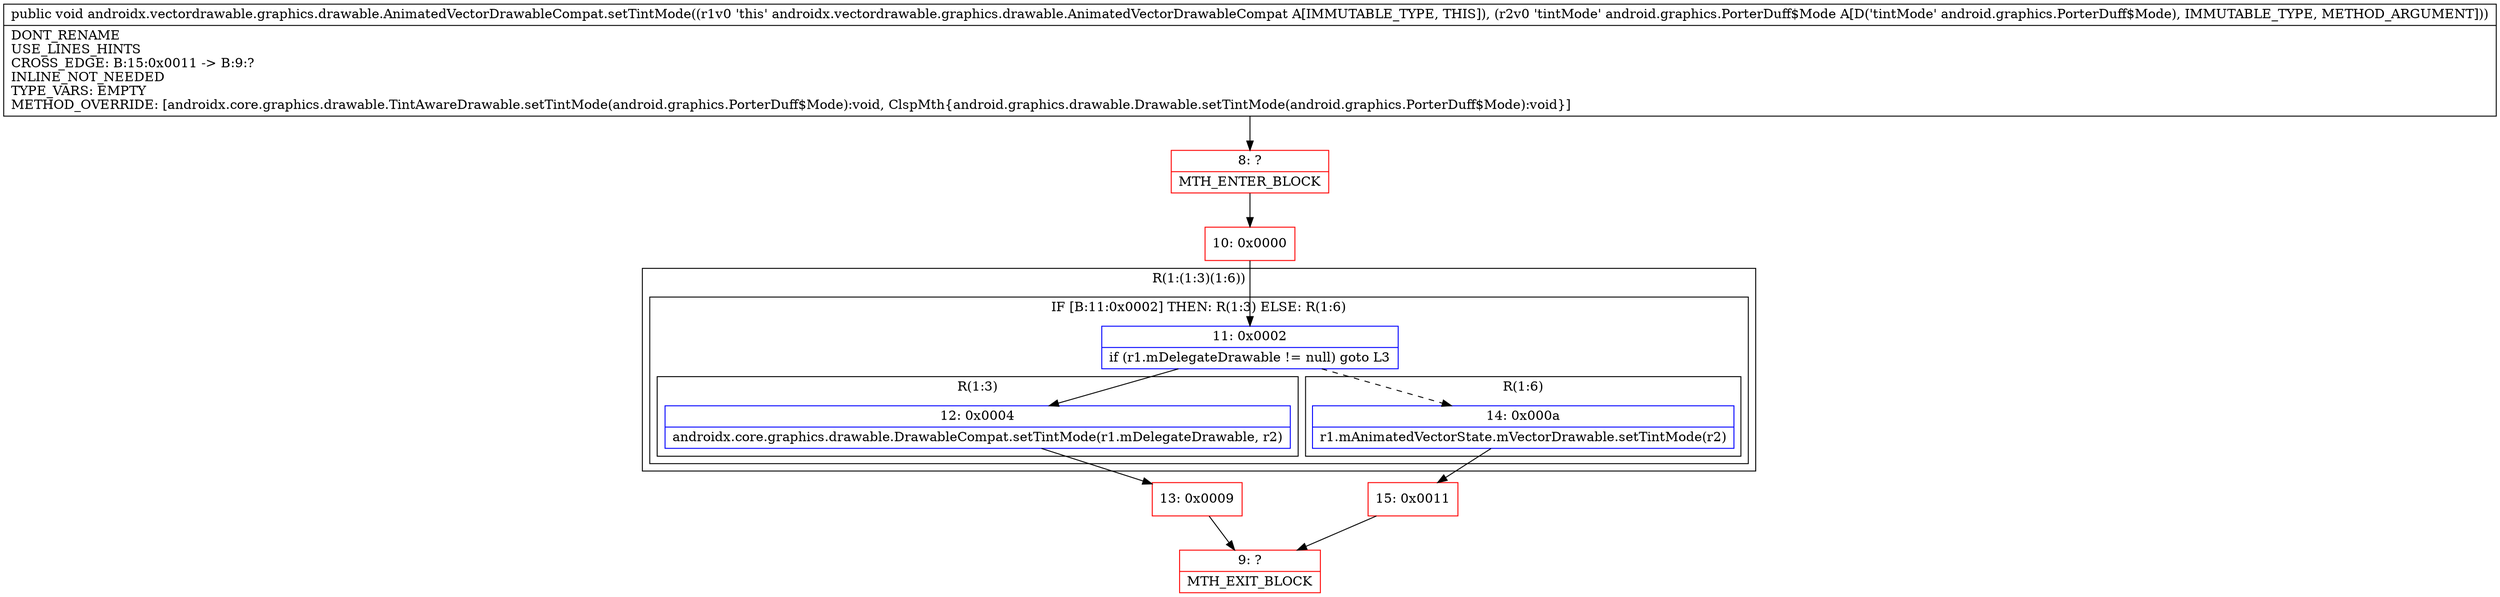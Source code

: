 digraph "CFG forandroidx.vectordrawable.graphics.drawable.AnimatedVectorDrawableCompat.setTintMode(Landroid\/graphics\/PorterDuff$Mode;)V" {
subgraph cluster_Region_28115218 {
label = "R(1:(1:3)(1:6))";
node [shape=record,color=blue];
subgraph cluster_IfRegion_2120825735 {
label = "IF [B:11:0x0002] THEN: R(1:3) ELSE: R(1:6)";
node [shape=record,color=blue];
Node_11 [shape=record,label="{11\:\ 0x0002|if (r1.mDelegateDrawable != null) goto L3\l}"];
subgraph cluster_Region_1977171296 {
label = "R(1:3)";
node [shape=record,color=blue];
Node_12 [shape=record,label="{12\:\ 0x0004|androidx.core.graphics.drawable.DrawableCompat.setTintMode(r1.mDelegateDrawable, r2)\l}"];
}
subgraph cluster_Region_2134703319 {
label = "R(1:6)";
node [shape=record,color=blue];
Node_14 [shape=record,label="{14\:\ 0x000a|r1.mAnimatedVectorState.mVectorDrawable.setTintMode(r2)\l}"];
}
}
}
Node_8 [shape=record,color=red,label="{8\:\ ?|MTH_ENTER_BLOCK\l}"];
Node_10 [shape=record,color=red,label="{10\:\ 0x0000}"];
Node_13 [shape=record,color=red,label="{13\:\ 0x0009}"];
Node_9 [shape=record,color=red,label="{9\:\ ?|MTH_EXIT_BLOCK\l}"];
Node_15 [shape=record,color=red,label="{15\:\ 0x0011}"];
MethodNode[shape=record,label="{public void androidx.vectordrawable.graphics.drawable.AnimatedVectorDrawableCompat.setTintMode((r1v0 'this' androidx.vectordrawable.graphics.drawable.AnimatedVectorDrawableCompat A[IMMUTABLE_TYPE, THIS]), (r2v0 'tintMode' android.graphics.PorterDuff$Mode A[D('tintMode' android.graphics.PorterDuff$Mode), IMMUTABLE_TYPE, METHOD_ARGUMENT]))  | DONT_RENAME\lUSE_LINES_HINTS\lCROSS_EDGE: B:15:0x0011 \-\> B:9:?\lINLINE_NOT_NEEDED\lTYPE_VARS: EMPTY\lMETHOD_OVERRIDE: [androidx.core.graphics.drawable.TintAwareDrawable.setTintMode(android.graphics.PorterDuff$Mode):void, ClspMth\{android.graphics.drawable.Drawable.setTintMode(android.graphics.PorterDuff$Mode):void\}]\l}"];
MethodNode -> Node_8;Node_11 -> Node_12;
Node_11 -> Node_14[style=dashed];
Node_12 -> Node_13;
Node_14 -> Node_15;
Node_8 -> Node_10;
Node_10 -> Node_11;
Node_13 -> Node_9;
Node_15 -> Node_9;
}

